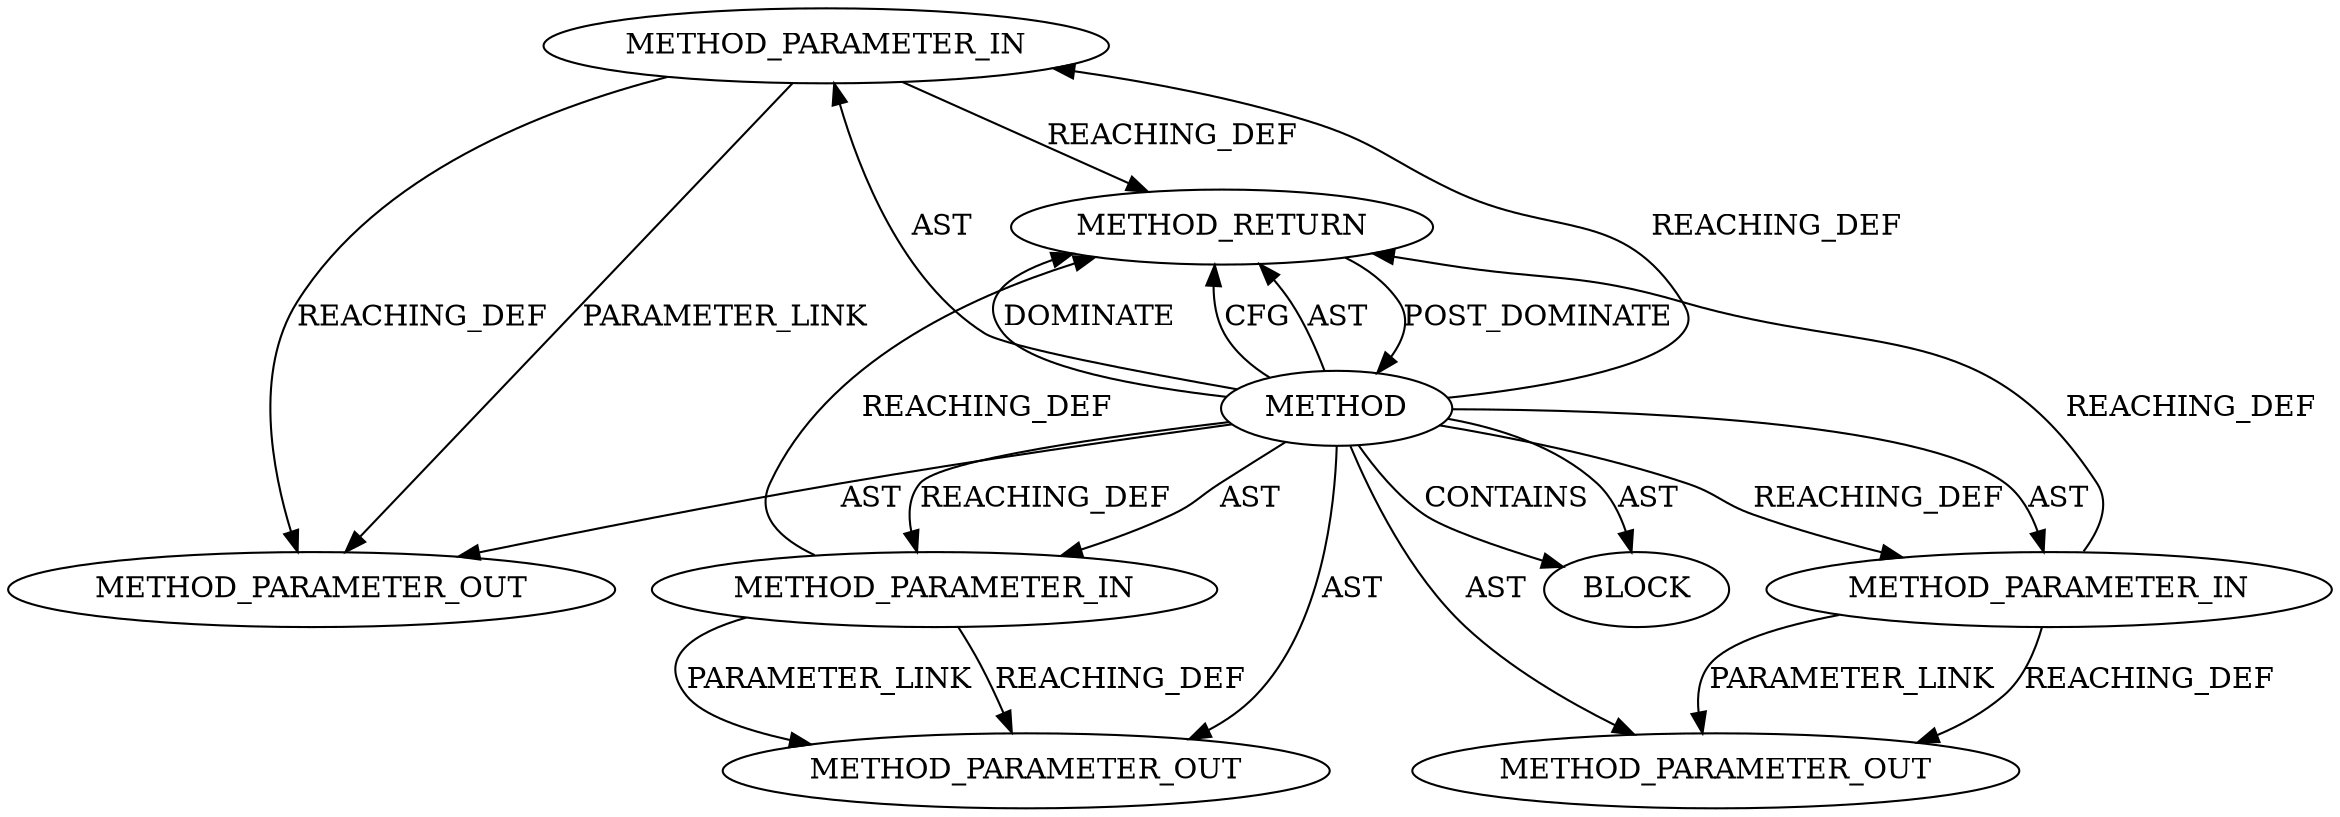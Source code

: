 digraph {
  19391 [label=METHOD_PARAMETER_IN ORDER=2 CODE="p2" IS_VARIADIC=false TYPE_FULL_NAME="ANY" EVALUATION_STRATEGY="BY_VALUE" INDEX=2 NAME="p2"]
  19389 [label=METHOD AST_PARENT_TYPE="NAMESPACE_BLOCK" AST_PARENT_FULL_NAME="<global>" ORDER=0 CODE="<empty>" FULL_NAME="memcpy" IS_EXTERNAL=true FILENAME="<empty>" SIGNATURE="" NAME="memcpy"]
  19390 [label=METHOD_PARAMETER_IN ORDER=1 CODE="p1" IS_VARIADIC=false TYPE_FULL_NAME="ANY" EVALUATION_STRATEGY="BY_VALUE" INDEX=1 NAME="p1"]
  19392 [label=METHOD_PARAMETER_IN ORDER=3 CODE="p3" IS_VARIADIC=false TYPE_FULL_NAME="ANY" EVALUATION_STRATEGY="BY_VALUE" INDEX=3 NAME="p3"]
  21776 [label=METHOD_PARAMETER_OUT ORDER=3 CODE="p3" IS_VARIADIC=false TYPE_FULL_NAME="ANY" EVALUATION_STRATEGY="BY_VALUE" INDEX=3 NAME="p3"]
  21775 [label=METHOD_PARAMETER_OUT ORDER=2 CODE="p2" IS_VARIADIC=false TYPE_FULL_NAME="ANY" EVALUATION_STRATEGY="BY_VALUE" INDEX=2 NAME="p2"]
  19393 [label=BLOCK ORDER=1 ARGUMENT_INDEX=1 CODE="<empty>" TYPE_FULL_NAME="ANY"]
  21774 [label=METHOD_PARAMETER_OUT ORDER=1 CODE="p1" IS_VARIADIC=false TYPE_FULL_NAME="ANY" EVALUATION_STRATEGY="BY_VALUE" INDEX=1 NAME="p1"]
  19394 [label=METHOD_RETURN ORDER=2 CODE="RET" TYPE_FULL_NAME="ANY" EVALUATION_STRATEGY="BY_VALUE"]
  19391 -> 21775 [label=PARAMETER_LINK ]
  19392 -> 19394 [label=REACHING_DEF VARIABLE="p3"]
  19389 -> 19392 [label=REACHING_DEF VARIABLE=""]
  19389 -> 19394 [label=DOMINATE ]
  19389 -> 19394 [label=CFG ]
  19394 -> 19389 [label=POST_DOMINATE ]
  19390 -> 21774 [label=REACHING_DEF VARIABLE="p1"]
  19391 -> 19394 [label=REACHING_DEF VARIABLE="p2"]
  19389 -> 19393 [label=AST ]
  19389 -> 19393 [label=CONTAINS ]
  19390 -> 19394 [label=REACHING_DEF VARIABLE="p1"]
  19390 -> 21774 [label=PARAMETER_LINK ]
  19391 -> 21775 [label=REACHING_DEF VARIABLE="p2"]
  19389 -> 19394 [label=AST ]
  19389 -> 19391 [label=REACHING_DEF VARIABLE=""]
  19389 -> 19392 [label=AST ]
  19392 -> 21776 [label=REACHING_DEF VARIABLE="p3"]
  19389 -> 19391 [label=AST ]
  19389 -> 21774 [label=AST ]
  19389 -> 19390 [label=REACHING_DEF VARIABLE=""]
  19389 -> 21775 [label=AST ]
  19392 -> 21776 [label=PARAMETER_LINK ]
  19389 -> 21776 [label=AST ]
  19389 -> 19390 [label=AST ]
}

